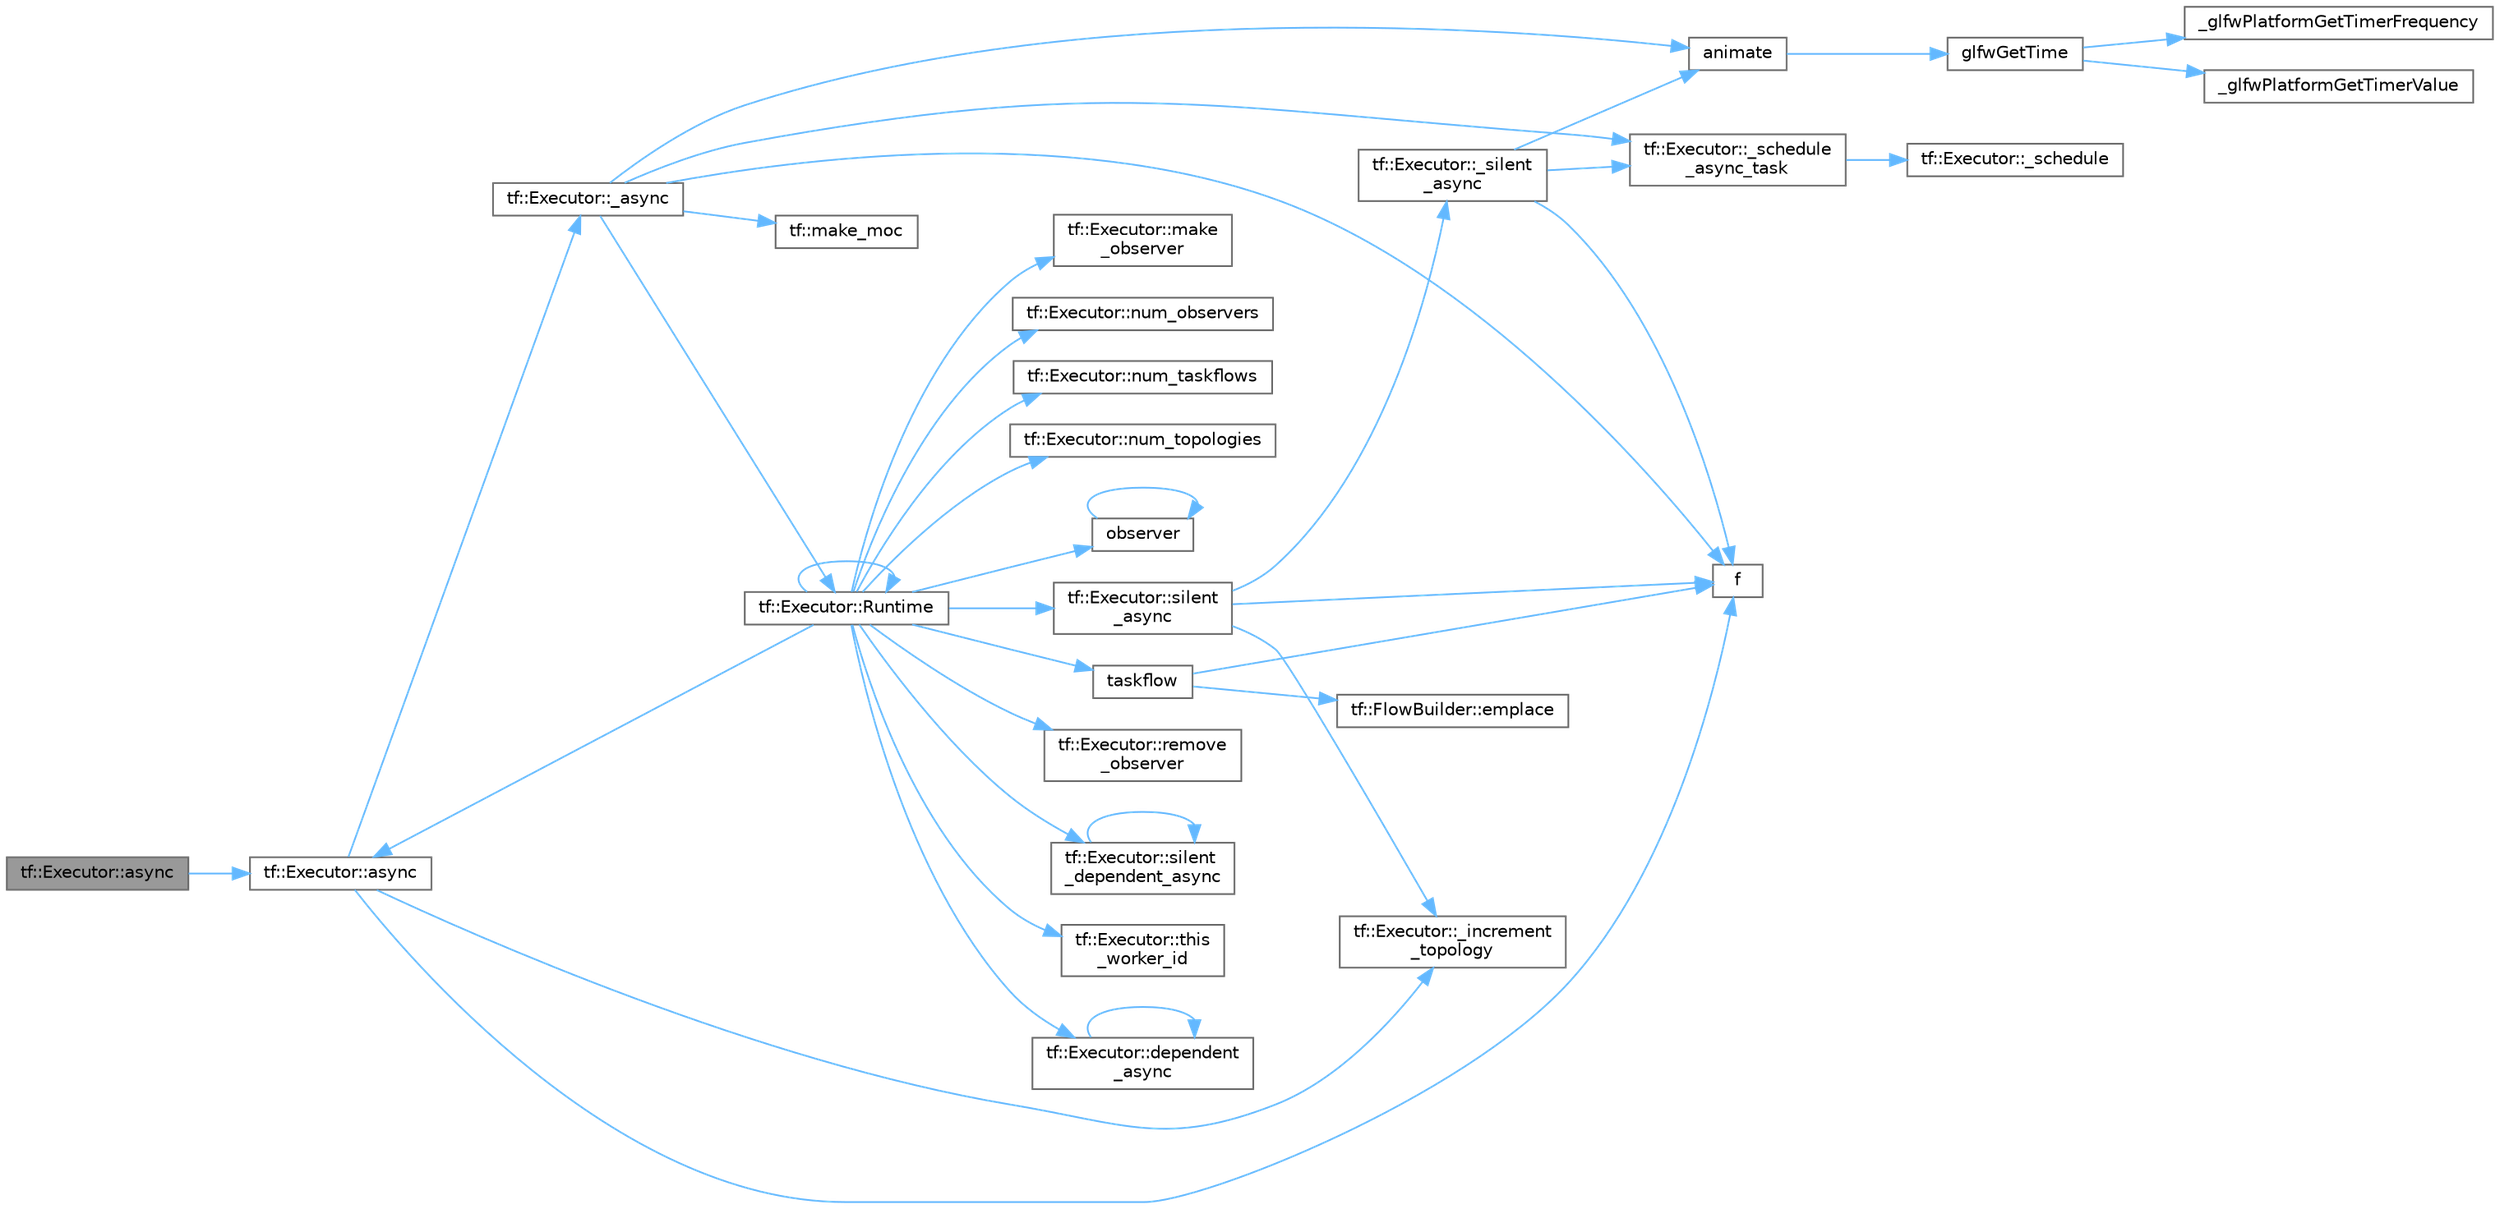 digraph "tf::Executor::async"
{
 // LATEX_PDF_SIZE
  bgcolor="transparent";
  edge [fontname=Helvetica,fontsize=10,labelfontname=Helvetica,labelfontsize=10];
  node [fontname=Helvetica,fontsize=10,shape=box,height=0.2,width=0.4];
  rankdir="LR";
  Node1 [id="Node000001",label="tf::Executor::async",height=0.2,width=0.4,color="gray40", fillcolor="grey60", style="filled", fontcolor="black",tooltip="runs a given function asynchronously"];
  Node1 -> Node2 [id="edge38_Node000001_Node000002",color="steelblue1",style="solid",tooltip=" "];
  Node2 [id="Node000002",label="tf::Executor::async",height=0.2,width=0.4,color="grey40", fillcolor="white", style="filled",URL="$classtf_1_1_executor.html#af960048056f7c6b5bc71f4f526f05df7",tooltip="creates a parameterized asynchronous task to run the given function"];
  Node2 -> Node3 [id="edge39_Node000002_Node000003",color="steelblue1",style="solid",tooltip=" "];
  Node3 [id="Node000003",label="tf::Executor::_async",height=0.2,width=0.4,color="grey40", fillcolor="white", style="filled",URL="$classtf_1_1_executor.html#ac568bd686aba3bedabe63b42c43d94a8",tooltip=" "];
  Node3 -> Node4 [id="edge40_Node000003_Node000004",color="steelblue1",style="solid",tooltip=" "];
  Node4 [id="Node000004",label="tf::Executor::_schedule\l_async_task",height=0.2,width=0.4,color="grey40", fillcolor="white", style="filled",URL="$classtf_1_1_executor.html#af5acda8c6e9a1564c9d665336ea091d0",tooltip=" "];
  Node4 -> Node5 [id="edge41_Node000004_Node000005",color="steelblue1",style="solid",tooltip=" "];
  Node5 [id="Node000005",label="tf::Executor::_schedule",height=0.2,width=0.4,color="grey40", fillcolor="white", style="filled",URL="$classtf_1_1_executor.html#ab8d98f12a62d10ad6cf1a4011a4d0034",tooltip=" "];
  Node3 -> Node6 [id="edge42_Node000003_Node000006",color="steelblue1",style="solid",tooltip=" "];
  Node6 [id="Node000006",label="animate",height=0.2,width=0.4,color="grey40", fillcolor="white", style="filled",URL="$gears_8c.html#af7a75874690301f56bcd3fa511ba39a8",tooltip=" "];
  Node6 -> Node7 [id="edge43_Node000006_Node000007",color="steelblue1",style="solid",tooltip=" "];
  Node7 [id="Node000007",label="glfwGetTime",height=0.2,width=0.4,color="grey40", fillcolor="white", style="filled",URL="$group__input.html#ga03d4a1039b8662c71eeb40beea8cb622",tooltip="Returns the GLFW time."];
  Node7 -> Node8 [id="edge44_Node000007_Node000008",color="steelblue1",style="solid",tooltip=" "];
  Node8 [id="Node000008",label="_glfwPlatformGetTimerFrequency",height=0.2,width=0.4,color="grey40", fillcolor="white", style="filled",URL="$posix__time_8c.html#ab3fe69b1eec5554114fe774623a15137",tooltip=" "];
  Node7 -> Node9 [id="edge45_Node000007_Node000009",color="steelblue1",style="solid",tooltip=" "];
  Node9 [id="Node000009",label="_glfwPlatformGetTimerValue",height=0.2,width=0.4,color="grey40", fillcolor="white", style="filled",URL="$posix__time_8c.html#a5ee7e09b380d3afdd3c2738b726a2a6e",tooltip=" "];
  Node3 -> Node10 [id="edge46_Node000003_Node000010",color="steelblue1",style="solid",tooltip=" "];
  Node10 [id="Node000010",label="f",height=0.2,width=0.4,color="grey40", fillcolor="white", style="filled",URL="$cxx11__tensor__map_8cpp.html#a7f507fea02198f6cb81c86640c7b1a4e",tooltip=" "];
  Node3 -> Node11 [id="edge47_Node000003_Node000011",color="steelblue1",style="solid",tooltip=" "];
  Node11 [id="Node000011",label="tf::make_moc",height=0.2,width=0.4,color="grey40", fillcolor="white", style="filled",URL="$namespacetf.html#a7ddc987133ce85bd85c883b9e113c71b",tooltip=" "];
  Node3 -> Node12 [id="edge48_Node000003_Node000012",color="steelblue1",style="solid",tooltip=" "];
  Node12 [id="Node000012",label="tf::Executor::Runtime",height=0.2,width=0.4,color="grey40", fillcolor="white", style="filled",URL="$classtf_1_1_executor.html#a5b17fd70021887be0e396dd96f9dd5e3",tooltip=" "];
  Node12 -> Node2 [id="edge49_Node000012_Node000002",color="steelblue1",style="solid",tooltip=" "];
  Node12 -> Node13 [id="edge50_Node000012_Node000013",color="steelblue1",style="solid",tooltip=" "];
  Node13 [id="Node000013",label="tf::Executor::dependent\l_async",height=0.2,width=0.4,color="grey40", fillcolor="white", style="filled",URL="$classtf_1_1_executor.html#aee02b63d3a91ad5ca5a1c0e71f3e128f",tooltip="runs the given function asynchronously when the given dependents finish"];
  Node13 -> Node13 [id="edge51_Node000013_Node000013",color="steelblue1",style="solid",tooltip=" "];
  Node12 -> Node14 [id="edge52_Node000012_Node000014",color="steelblue1",style="solid",tooltip=" "];
  Node14 [id="Node000014",label="tf::Executor::make\l_observer",height=0.2,width=0.4,color="grey40", fillcolor="white", style="filled",URL="$classtf_1_1_executor.html#aff77def96ae740d648dd84e571237c83",tooltip="constructs an observer to inspect the activities of worker threads"];
  Node12 -> Node15 [id="edge53_Node000012_Node000015",color="steelblue1",style="solid",tooltip=" "];
  Node15 [id="Node000015",label="tf::Executor::num_observers",height=0.2,width=0.4,color="grey40", fillcolor="white", style="filled",URL="$classtf_1_1_executor.html#affec621aae59d73fc188ef454008fda2",tooltip="queries the number of observers"];
  Node12 -> Node16 [id="edge54_Node000012_Node000016",color="steelblue1",style="solid",tooltip=" "];
  Node16 [id="Node000016",label="tf::Executor::num_taskflows",height=0.2,width=0.4,color="grey40", fillcolor="white", style="filled",URL="$classtf_1_1_executor.html#a5fb438dc0f7b9e1ae2fe3f240c82f174",tooltip="queries the number of running taskflows with moved ownership"];
  Node12 -> Node17 [id="edge55_Node000012_Node000017",color="steelblue1",style="solid",tooltip=" "];
  Node17 [id="Node000017",label="tf::Executor::num_topologies",height=0.2,width=0.4,color="grey40", fillcolor="white", style="filled",URL="$classtf_1_1_executor.html#a6d6c28ed58211e4c27a99571e5bf0b6c",tooltip="queries the number of running topologies at the time of this call"];
  Node12 -> Node18 [id="edge56_Node000012_Node000018",color="steelblue1",style="solid",tooltip=" "];
  Node18 [id="Node000018",label="observer",height=0.2,width=0.4,color="grey40", fillcolor="white", style="filled",URL="$test__basics_8cpp.html#ae362ef40752341c76d5edd1d99e46918",tooltip=" "];
  Node18 -> Node18 [id="edge57_Node000018_Node000018",color="steelblue1",style="solid",tooltip=" "];
  Node12 -> Node19 [id="edge58_Node000012_Node000019",color="steelblue1",style="solid",tooltip=" "];
  Node19 [id="Node000019",label="tf::Executor::remove\l_observer",height=0.2,width=0.4,color="grey40", fillcolor="white", style="filled",URL="$classtf_1_1_executor.html#a31081f492c376f7b798de0e430534531",tooltip="removes an observer from the executor"];
  Node12 -> Node12 [id="edge59_Node000012_Node000012",color="steelblue1",style="solid",tooltip=" "];
  Node12 -> Node20 [id="edge60_Node000012_Node000020",color="steelblue1",style="solid",tooltip=" "];
  Node20 [id="Node000020",label="tf::Executor::silent\l_async",height=0.2,width=0.4,color="grey40", fillcolor="white", style="filled",URL="$classtf_1_1_executor.html#a0461cb2c459c9f9473c72af06af9c701",tooltip="similar to tf::Executor::async but does not return a future object"];
  Node20 -> Node21 [id="edge61_Node000020_Node000021",color="steelblue1",style="solid",tooltip=" "];
  Node21 [id="Node000021",label="tf::Executor::_increment\l_topology",height=0.2,width=0.4,color="grey40", fillcolor="white", style="filled",URL="$classtf_1_1_executor.html#ab85dc42b3e9b18e4b975bd5e9a8c5e72",tooltip=" "];
  Node20 -> Node22 [id="edge62_Node000020_Node000022",color="steelblue1",style="solid",tooltip=" "];
  Node22 [id="Node000022",label="tf::Executor::_silent\l_async",height=0.2,width=0.4,color="grey40", fillcolor="white", style="filled",URL="$classtf_1_1_executor.html#aa3b32388be14b03249de29bae34b7b52",tooltip=" "];
  Node22 -> Node4 [id="edge63_Node000022_Node000004",color="steelblue1",style="solid",tooltip=" "];
  Node22 -> Node6 [id="edge64_Node000022_Node000006",color="steelblue1",style="solid",tooltip=" "];
  Node22 -> Node10 [id="edge65_Node000022_Node000010",color="steelblue1",style="solid",tooltip=" "];
  Node20 -> Node10 [id="edge66_Node000020_Node000010",color="steelblue1",style="solid",tooltip=" "];
  Node12 -> Node23 [id="edge67_Node000012_Node000023",color="steelblue1",style="solid",tooltip=" "];
  Node23 [id="Node000023",label="tf::Executor::silent\l_dependent_async",height=0.2,width=0.4,color="grey40", fillcolor="white", style="filled",URL="$classtf_1_1_executor.html#a0e2d792f28136b8227b413d0c27d5c7f",tooltip="runs the given function asynchronously when the given dependents finish"];
  Node23 -> Node23 [id="edge68_Node000023_Node000023",color="steelblue1",style="solid",tooltip=" "];
  Node12 -> Node24 [id="edge69_Node000012_Node000024",color="steelblue1",style="solid",tooltip=" "];
  Node24 [id="Node000024",label="taskflow",height=0.2,width=0.4,color="grey40", fillcolor="white", style="filled",URL="$sandbox_2jacobi_2taskflow_8cpp.html#a47af48e377b7c0ac855c12acd5b69b1e",tooltip=" "];
  Node24 -> Node25 [id="edge70_Node000024_Node000025",color="steelblue1",style="solid",tooltip=" "];
  Node25 [id="Node000025",label="tf::FlowBuilder::emplace",height=0.2,width=0.4,color="grey40", fillcolor="white", style="filled",URL="$classtf_1_1_flow_builder.html#a60d7a666cab71ecfa3010b2efb0d6b57",tooltip="creates a static task"];
  Node24 -> Node10 [id="edge71_Node000024_Node000010",color="steelblue1",style="solid",tooltip=" "];
  Node12 -> Node26 [id="edge72_Node000012_Node000026",color="steelblue1",style="solid",tooltip=" "];
  Node26 [id="Node000026",label="tf::Executor::this\l_worker_id",height=0.2,width=0.4,color="grey40", fillcolor="white", style="filled",URL="$classtf_1_1_executor.html#a6487d589cb1f6b078b69fd3bb1082345",tooltip="queries the id of the caller thread in this executor"];
  Node2 -> Node21 [id="edge73_Node000002_Node000021",color="steelblue1",style="solid",tooltip=" "];
  Node2 -> Node10 [id="edge74_Node000002_Node000010",color="steelblue1",style="solid",tooltip=" "];
}
